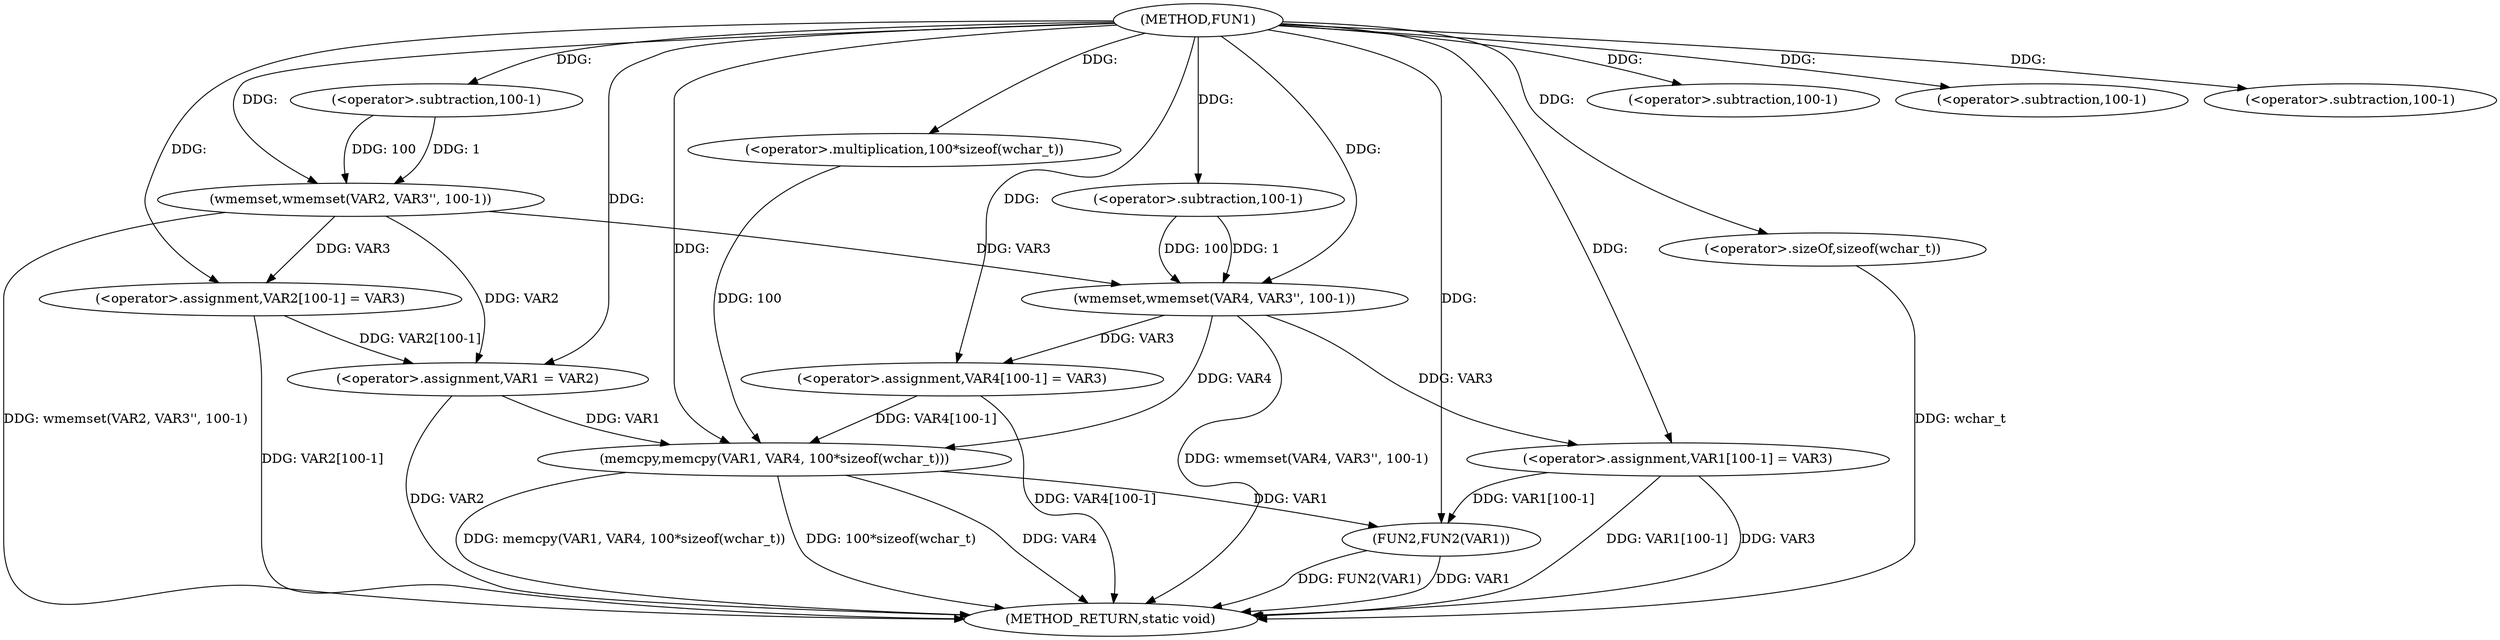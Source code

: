 digraph FUN1 {  
"1000100" [label = "(METHOD,FUN1)" ]
"1000151" [label = "(METHOD_RETURN,static void)" ]
"1000104" [label = "(wmemset,wmemset(VAR2, VAR3'', 100-1))" ]
"1000107" [label = "(<operator>.subtraction,100-1)" ]
"1000110" [label = "(<operator>.assignment,VAR2[100-1] = VAR3)" ]
"1000113" [label = "(<operator>.subtraction,100-1)" ]
"1000117" [label = "(<operator>.assignment,VAR1 = VAR2)" ]
"1000122" [label = "(wmemset,wmemset(VAR4, VAR3'', 100-1))" ]
"1000125" [label = "(<operator>.subtraction,100-1)" ]
"1000128" [label = "(<operator>.assignment,VAR4[100-1] = VAR3)" ]
"1000131" [label = "(<operator>.subtraction,100-1)" ]
"1000135" [label = "(memcpy,memcpy(VAR1, VAR4, 100*sizeof(wchar_t)))" ]
"1000138" [label = "(<operator>.multiplication,100*sizeof(wchar_t))" ]
"1000140" [label = "(<operator>.sizeOf,sizeof(wchar_t))" ]
"1000142" [label = "(<operator>.assignment,VAR1[100-1] = VAR3)" ]
"1000145" [label = "(<operator>.subtraction,100-1)" ]
"1000149" [label = "(FUN2,FUN2(VAR1))" ]
  "1000104" -> "1000151"  [ label = "DDG: wmemset(VAR2, VAR3'', 100-1)"] 
  "1000140" -> "1000151"  [ label = "DDG: wchar_t"] 
  "1000128" -> "1000151"  [ label = "DDG: VAR4[100-1]"] 
  "1000149" -> "1000151"  [ label = "DDG: VAR1"] 
  "1000117" -> "1000151"  [ label = "DDG: VAR2"] 
  "1000110" -> "1000151"  [ label = "DDG: VAR2[100-1]"] 
  "1000135" -> "1000151"  [ label = "DDG: VAR4"] 
  "1000149" -> "1000151"  [ label = "DDG: FUN2(VAR1)"] 
  "1000142" -> "1000151"  [ label = "DDG: VAR3"] 
  "1000135" -> "1000151"  [ label = "DDG: memcpy(VAR1, VAR4, 100*sizeof(wchar_t))"] 
  "1000142" -> "1000151"  [ label = "DDG: VAR1[100-1]"] 
  "1000122" -> "1000151"  [ label = "DDG: wmemset(VAR4, VAR3'', 100-1)"] 
  "1000135" -> "1000151"  [ label = "DDG: 100*sizeof(wchar_t)"] 
  "1000100" -> "1000104"  [ label = "DDG: "] 
  "1000107" -> "1000104"  [ label = "DDG: 100"] 
  "1000107" -> "1000104"  [ label = "DDG: 1"] 
  "1000100" -> "1000107"  [ label = "DDG: "] 
  "1000104" -> "1000110"  [ label = "DDG: VAR3"] 
  "1000100" -> "1000110"  [ label = "DDG: "] 
  "1000100" -> "1000113"  [ label = "DDG: "] 
  "1000104" -> "1000117"  [ label = "DDG: VAR2"] 
  "1000110" -> "1000117"  [ label = "DDG: VAR2[100-1]"] 
  "1000100" -> "1000117"  [ label = "DDG: "] 
  "1000100" -> "1000122"  [ label = "DDG: "] 
  "1000104" -> "1000122"  [ label = "DDG: VAR3"] 
  "1000125" -> "1000122"  [ label = "DDG: 100"] 
  "1000125" -> "1000122"  [ label = "DDG: 1"] 
  "1000100" -> "1000125"  [ label = "DDG: "] 
  "1000122" -> "1000128"  [ label = "DDG: VAR3"] 
  "1000100" -> "1000128"  [ label = "DDG: "] 
  "1000100" -> "1000131"  [ label = "DDG: "] 
  "1000117" -> "1000135"  [ label = "DDG: VAR1"] 
  "1000100" -> "1000135"  [ label = "DDG: "] 
  "1000122" -> "1000135"  [ label = "DDG: VAR4"] 
  "1000128" -> "1000135"  [ label = "DDG: VAR4[100-1]"] 
  "1000138" -> "1000135"  [ label = "DDG: 100"] 
  "1000100" -> "1000138"  [ label = "DDG: "] 
  "1000100" -> "1000140"  [ label = "DDG: "] 
  "1000100" -> "1000142"  [ label = "DDG: "] 
  "1000122" -> "1000142"  [ label = "DDG: VAR3"] 
  "1000100" -> "1000145"  [ label = "DDG: "] 
  "1000142" -> "1000149"  [ label = "DDG: VAR1[100-1]"] 
  "1000135" -> "1000149"  [ label = "DDG: VAR1"] 
  "1000100" -> "1000149"  [ label = "DDG: "] 
}
